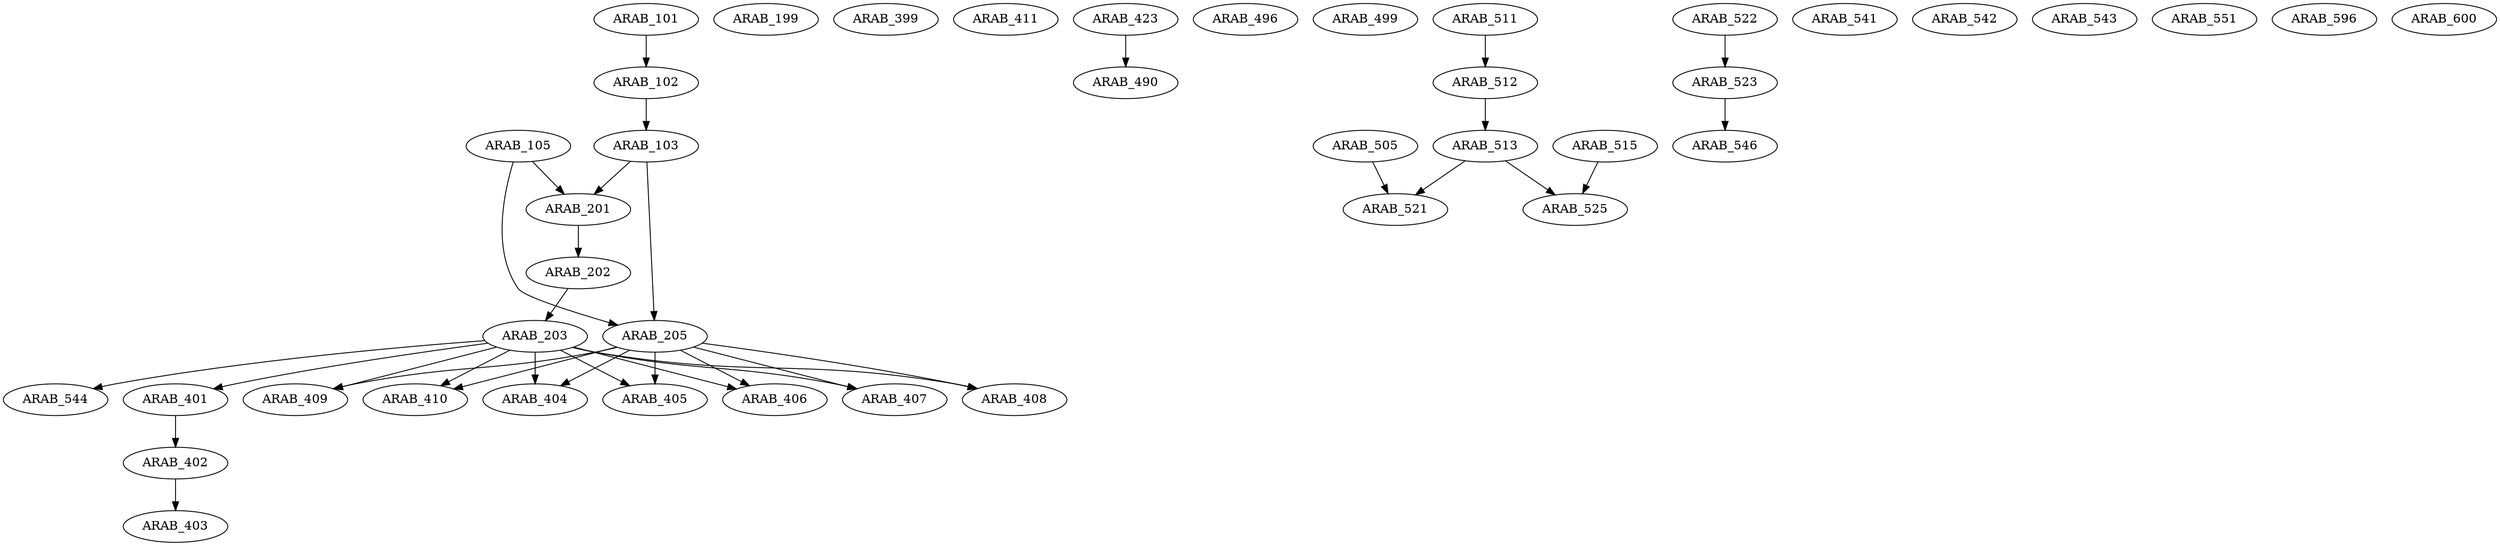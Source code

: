 digraph G {
    ARAB_101;
    edge [color=black];
    ARAB_101 -> ARAB_102;
    edge [color=black];
    ARAB_102 -> ARAB_103;
    ARAB_105;
    ARAB_199;
    edge [color=black];
    ARAB_103 -> ARAB_201;
    ARAB_105 -> ARAB_201;
    edge [color=black];
    ARAB_201 -> ARAB_202;
    edge [color=black];
    ARAB_202 -> ARAB_203;
    edge [color=black];
    ARAB_103 -> ARAB_205;
    ARAB_105 -> ARAB_205;
    ARAB_399;
    edge [color=black];
    ARAB_203 -> ARAB_401;
    edge [color=black];
    ARAB_401 -> ARAB_402;
    edge [color=black];
    ARAB_402 -> ARAB_403;
    edge [color=black];
    ARAB_203 -> ARAB_404;
    ARAB_205 -> ARAB_404;
    edge [color=black];
    ARAB_203 -> ARAB_405;
    ARAB_205 -> ARAB_405;
    edge [color=black];
    ARAB_203 -> ARAB_406;
    ARAB_205 -> ARAB_406;
    edge [color=black];
    ARAB_203 -> ARAB_407;
    ARAB_205 -> ARAB_407;
    edge [color=black];
    ARAB_203 -> ARAB_408;
    ARAB_205 -> ARAB_408;
    edge [color=black];
    ARAB_203 -> ARAB_409;
    ARAB_205 -> ARAB_409;
    edge [color=black];
    ARAB_203 -> ARAB_410;
    ARAB_205 -> ARAB_410;
    ARAB_411;
    edge [color=black];
    ARAB_423 -> ARAB_490;
    ARAB_496;
    ARAB_499;
    ARAB_511;
    edge [color=black];
    ARAB_511 -> ARAB_512;
    edge [color=black];
    ARAB_512 -> ARAB_513;
    ARAB_515;
    edge [color=black];
    ARAB_505 -> ARAB_521;
    ARAB_513 -> ARAB_521;
    ARAB_522;
    edge [color=black];
    ARAB_522 -> ARAB_523;
    edge [color=black];
    ARAB_513 -> ARAB_525;
    ARAB_515 -> ARAB_525;
    ARAB_541;
    ARAB_542;
    ARAB_543;
    edge [color=black];
    ARAB_203 -> ARAB_544;
    edge [color=black];
    ARAB_523 -> ARAB_546;
    ARAB_551;
    ARAB_596;
    ARAB_600;
}
